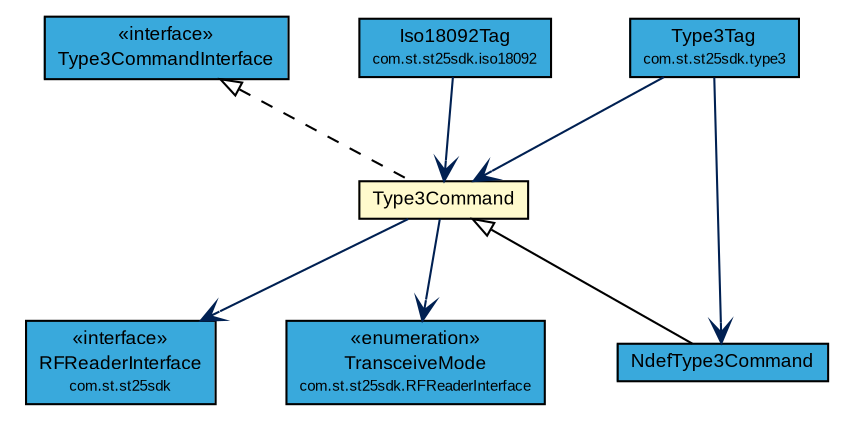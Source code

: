 #!/usr/local/bin/dot
#
# Class diagram 
# Generated by UMLGraph version R5_7_2-3-gee82a7 (http://www.umlgraph.org/)
#

digraph G {
	edge [fontname="arial",fontsize=10,labelfontname="arial",labelfontsize=10];
	node [fontname="arial",fontsize=10,shape=plaintext];
	nodesep=0.25;
	ranksep=0.5;
	// com.st.st25sdk.RFReaderInterface
	c55240 [label=<<table title="com.st.st25sdk.RFReaderInterface" border="0" cellborder="1" cellspacing="0" cellpadding="2" port="p" bgcolor="#39a9dc" href="../RFReaderInterface.html">
		<tr><td><table border="0" cellspacing="0" cellpadding="1">
<tr><td align="center" balign="center"> &#171;interface&#187; </td></tr>
<tr><td align="center" balign="center"> RFReaderInterface </td></tr>
<tr><td align="center" balign="center"><font point-size="7.0"> com.st.st25sdk </font></td></tr>
		</table></td></tr>
		</table>>, URL="../RFReaderInterface.html", fontname="arial", fontcolor="black", fontsize=9.0];
	// com.st.st25sdk.RFReaderInterface.TransceiveMode
	c55242 [label=<<table title="com.st.st25sdk.RFReaderInterface.TransceiveMode" border="0" cellborder="1" cellspacing="0" cellpadding="2" port="p" bgcolor="#39a9dc" href="../RFReaderInterface.TransceiveMode.html">
		<tr><td><table border="0" cellspacing="0" cellpadding="1">
<tr><td align="center" balign="center"> &#171;enumeration&#187; </td></tr>
<tr><td align="center" balign="center"> TransceiveMode </td></tr>
<tr><td align="center" balign="center"><font point-size="7.0"> com.st.st25sdk.RFReaderInterface </font></td></tr>
		</table></td></tr>
		</table>>, URL="../RFReaderInterface.TransceiveMode.html", fontname="arial", fontcolor="black", fontsize=9.0];
	// com.st.st25sdk.command.Type3CommandInterface
	c55269 [label=<<table title="com.st.st25sdk.command.Type3CommandInterface" border="0" cellborder="1" cellspacing="0" cellpadding="2" port="p" bgcolor="#39a9dc" href="./Type3CommandInterface.html">
		<tr><td><table border="0" cellspacing="0" cellpadding="1">
<tr><td align="center" balign="center"> &#171;interface&#187; </td></tr>
<tr><td align="center" balign="center"> Type3CommandInterface </td></tr>
		</table></td></tr>
		</table>>, URL="./Type3CommandInterface.html", fontname="arial", fontcolor="black", fontsize=9.0];
	// com.st.st25sdk.command.Type3Command
	c55270 [label=<<table title="com.st.st25sdk.command.Type3Command" border="0" cellborder="1" cellspacing="0" cellpadding="2" port="p" bgcolor="lemonChiffon" href="./Type3Command.html">
		<tr><td><table border="0" cellspacing="0" cellpadding="1">
<tr><td align="center" balign="center"> Type3Command </td></tr>
		</table></td></tr>
		</table>>, URL="./Type3Command.html", fontname="arial", fontcolor="black", fontsize=9.0];
	// com.st.st25sdk.command.NdefType3Command
	c55282 [label=<<table title="com.st.st25sdk.command.NdefType3Command" border="0" cellborder="1" cellspacing="0" cellpadding="2" port="p" bgcolor="#39a9dc" href="./NdefType3Command.html">
		<tr><td><table border="0" cellspacing="0" cellpadding="1">
<tr><td align="center" balign="center"> NdefType3Command </td></tr>
		</table></td></tr>
		</table>>, URL="./NdefType3Command.html", fontname="arial", fontcolor="black", fontsize=9.0];
	// com.st.st25sdk.iso18092.Iso18092Tag
	c55314 [label=<<table title="com.st.st25sdk.iso18092.Iso18092Tag" border="0" cellborder="1" cellspacing="0" cellpadding="2" port="p" bgcolor="#39a9dc" href="../iso18092/Iso18092Tag.html">
		<tr><td><table border="0" cellspacing="0" cellpadding="1">
<tr><td align="center" balign="center"> Iso18092Tag </td></tr>
<tr><td align="center" balign="center"><font point-size="7.0"> com.st.st25sdk.iso18092 </font></td></tr>
		</table></td></tr>
		</table>>, URL="../iso18092/Iso18092Tag.html", fontname="arial", fontcolor="black", fontsize=9.0];
	// com.st.st25sdk.type3.Type3Tag
	c55345 [label=<<table title="com.st.st25sdk.type3.Type3Tag" border="0" cellborder="1" cellspacing="0" cellpadding="2" port="p" bgcolor="#39a9dc" href="../type3/Type3Tag.html">
		<tr><td><table border="0" cellspacing="0" cellpadding="1">
<tr><td align="center" balign="center"> Type3Tag </td></tr>
<tr><td align="center" balign="center"><font point-size="7.0"> com.st.st25sdk.type3 </font></td></tr>
		</table></td></tr>
		</table>>, URL="../type3/Type3Tag.html", fontname="arial", fontcolor="black", fontsize=9.0];
	//com.st.st25sdk.command.Type3Command implements com.st.st25sdk.command.Type3CommandInterface
	c55269:p -> c55270:p [dir=back,arrowtail=empty,style=dashed];
	//com.st.st25sdk.command.NdefType3Command extends com.st.st25sdk.command.Type3Command
	c55270:p -> c55282:p [dir=back,arrowtail=empty];
	// com.st.st25sdk.command.Type3Command NAVASSOC com.st.st25sdk.RFReaderInterface
	c55270:p -> c55240:p [taillabel="", label="", headlabel="", fontname="arial", fontcolor="#002052", fontsize=10.0, color="#002052", arrowhead=open];
	// com.st.st25sdk.command.Type3Command NAVASSOC com.st.st25sdk.RFReaderInterface.TransceiveMode
	c55270:p -> c55242:p [taillabel="", label="", headlabel="", fontname="arial", fontcolor="#002052", fontsize=10.0, color="#002052", arrowhead=open];
	// com.st.st25sdk.iso18092.Iso18092Tag NAVASSOC com.st.st25sdk.command.Type3Command
	c55314:p -> c55270:p [taillabel="", label="", headlabel="", fontname="arial", fontcolor="#002052", fontsize=10.0, color="#002052", arrowhead=open];
	// com.st.st25sdk.type3.Type3Tag NAVASSOC com.st.st25sdk.command.Type3Command
	c55345:p -> c55270:p [taillabel="", label="", headlabel="", fontname="arial", fontcolor="#002052", fontsize=10.0, color="#002052", arrowhead=open];
	// com.st.st25sdk.type3.Type3Tag NAVASSOC com.st.st25sdk.command.NdefType3Command
	c55345:p -> c55282:p [taillabel="", label="", headlabel="", fontname="arial", fontcolor="#002052", fontsize=10.0, color="#002052", arrowhead=open];
}

